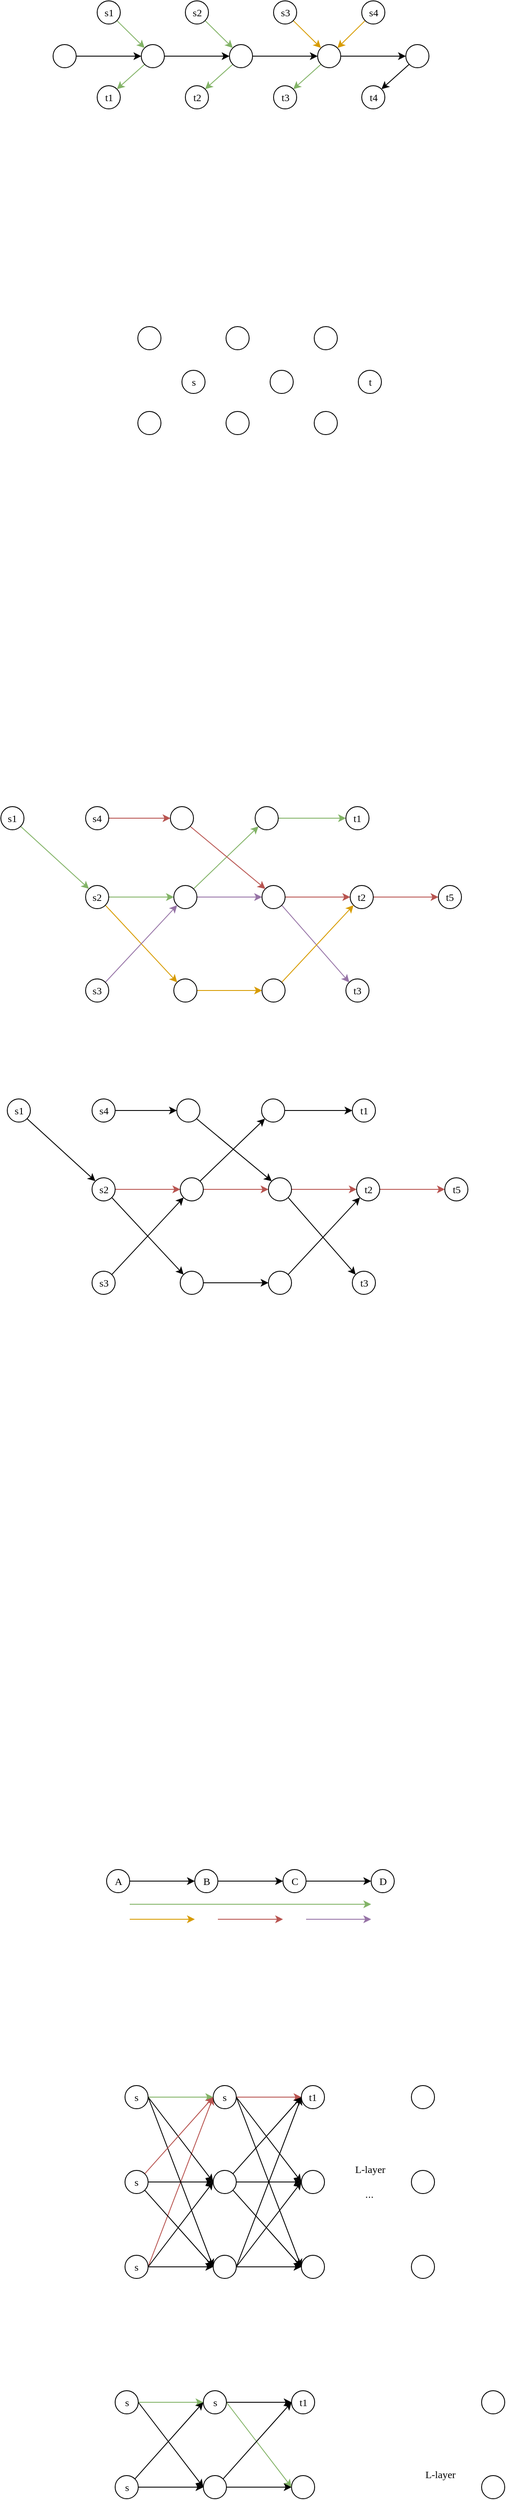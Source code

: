 <mxfile>
    <diagram id="Tm-mH-hOg-zbg21zWAmY" name="Page-1">
        <mxGraphModel dx="558" dy="571" grid="0" gridSize="10" guides="1" tooltips="1" connect="1" arrows="1" fold="1" page="1" pageScale="1" pageWidth="850" pageHeight="1100" math="0" shadow="0">
            <root>
                <mxCell id="0"/>
                <mxCell id="1" parent="0"/>
                <mxCell id="51" style="edgeStyle=none;html=1;exitX=1;exitY=0.5;exitDx=0;exitDy=0;entryX=0;entryY=0.5;entryDx=0;entryDy=0;fontFamily=Georgia;" parent="1" source="3" target="38" edge="1">
                    <mxGeometry relative="1" as="geometry"/>
                </mxCell>
                <mxCell id="3" value="" style="ellipse;whiteSpace=wrap;html=1;aspect=fixed;fontFamily=Georgia;" parent="1" vertex="1">
                    <mxGeometry x="78" y="267" width="27" height="27" as="geometry"/>
                </mxCell>
                <mxCell id="52" style="edgeStyle=none;html=1;exitX=1;exitY=0.5;exitDx=0;exitDy=0;entryX=0;entryY=0.5;entryDx=0;entryDy=0;fontFamily=Georgia;" parent="1" source="38" target="39" edge="1">
                    <mxGeometry relative="1" as="geometry"/>
                </mxCell>
                <mxCell id="59" style="edgeStyle=none;html=1;exitX=0;exitY=1;exitDx=0;exitDy=0;entryX=1;entryY=0;entryDx=0;entryDy=0;fontFamily=Georgia;fillColor=#d5e8d4;strokeColor=#82b366;" parent="1" source="38" target="43" edge="1">
                    <mxGeometry relative="1" as="geometry"/>
                </mxCell>
                <mxCell id="38" value="" style="ellipse;whiteSpace=wrap;html=1;aspect=fixed;fontFamily=Georgia;" parent="1" vertex="1">
                    <mxGeometry x="181" y="267" width="27" height="27" as="geometry"/>
                </mxCell>
                <mxCell id="53" style="edgeStyle=none;html=1;exitX=1;exitY=0.5;exitDx=0;exitDy=0;entryX=0;entryY=0.5;entryDx=0;entryDy=0;fontFamily=Georgia;" parent="1" source="39" target="40" edge="1">
                    <mxGeometry relative="1" as="geometry"/>
                </mxCell>
                <mxCell id="61" style="edgeStyle=none;html=1;exitX=0;exitY=1;exitDx=0;exitDy=0;entryX=1;entryY=0;entryDx=0;entryDy=0;fontFamily=Georgia;fillColor=#d5e8d4;strokeColor=#82b366;" parent="1" source="39" target="44" edge="1">
                    <mxGeometry relative="1" as="geometry"/>
                </mxCell>
                <mxCell id="39" value="" style="ellipse;whiteSpace=wrap;html=1;aspect=fixed;fontFamily=Georgia;" parent="1" vertex="1">
                    <mxGeometry x="284" y="267" width="27" height="27" as="geometry"/>
                </mxCell>
                <mxCell id="56" style="edgeStyle=none;html=1;exitX=1;exitY=0.5;exitDx=0;exitDy=0;entryX=0;entryY=0.5;entryDx=0;entryDy=0;fontFamily=Georgia;" parent="1" source="40" target="55" edge="1">
                    <mxGeometry relative="1" as="geometry"/>
                </mxCell>
                <mxCell id="69" style="edgeStyle=none;html=1;exitX=0;exitY=1;exitDx=0;exitDy=0;entryX=1;entryY=0;entryDx=0;entryDy=0;fontFamily=Georgia;fillColor=#d5e8d4;strokeColor=#82b366;" parent="1" source="40" target="45" edge="1">
                    <mxGeometry relative="1" as="geometry"/>
                </mxCell>
                <mxCell id="40" value="" style="ellipse;whiteSpace=wrap;html=1;aspect=fixed;fontFamily=Georgia;" parent="1" vertex="1">
                    <mxGeometry x="387" y="267" width="27" height="27" as="geometry"/>
                </mxCell>
                <mxCell id="43" value="t1" style="ellipse;whiteSpace=wrap;html=1;aspect=fixed;fontFamily=Georgia;" parent="1" vertex="1">
                    <mxGeometry x="129.5" y="315" width="27" height="27" as="geometry"/>
                </mxCell>
                <mxCell id="44" value="t2" style="ellipse;whiteSpace=wrap;html=1;aspect=fixed;fontFamily=Georgia;" parent="1" vertex="1">
                    <mxGeometry x="232.5" y="315" width="27" height="27" as="geometry"/>
                </mxCell>
                <mxCell id="45" value="t3" style="ellipse;whiteSpace=wrap;html=1;aspect=fixed;fontFamily=Georgia;" parent="1" vertex="1">
                    <mxGeometry x="335.5" y="315" width="27" height="27" as="geometry"/>
                </mxCell>
                <mxCell id="46" value="t4" style="ellipse;whiteSpace=wrap;html=1;aspect=fixed;fontFamily=Georgia;" parent="1" vertex="1">
                    <mxGeometry x="438.5" y="315" width="27" height="27" as="geometry"/>
                </mxCell>
                <mxCell id="58" style="edgeStyle=none;html=1;exitX=1;exitY=1;exitDx=0;exitDy=0;entryX=0;entryY=0;entryDx=0;entryDy=0;fontFamily=Georgia;fillColor=#d5e8d4;strokeColor=#82b366;" parent="1" source="47" target="38" edge="1">
                    <mxGeometry relative="1" as="geometry"/>
                </mxCell>
                <mxCell id="47" value="s1" style="ellipse;whiteSpace=wrap;html=1;aspect=fixed;fontFamily=Georgia;" parent="1" vertex="1">
                    <mxGeometry x="129.5" y="216" width="27" height="27" as="geometry"/>
                </mxCell>
                <mxCell id="60" style="edgeStyle=none;html=1;exitX=1;exitY=1;exitDx=0;exitDy=0;entryX=0;entryY=0;entryDx=0;entryDy=0;fontFamily=Georgia;fillColor=#d5e8d4;strokeColor=#82b366;" parent="1" source="48" target="39" edge="1">
                    <mxGeometry relative="1" as="geometry"/>
                </mxCell>
                <mxCell id="48" value="s2" style="ellipse;whiteSpace=wrap;html=1;aspect=fixed;fontFamily=Georgia;" parent="1" vertex="1">
                    <mxGeometry x="232.5" y="216" width="27" height="27" as="geometry"/>
                </mxCell>
                <mxCell id="62" style="edgeStyle=none;html=1;exitX=1;exitY=1;exitDx=0;exitDy=0;entryX=0;entryY=0;entryDx=0;entryDy=0;fontFamily=Georgia;fillColor=#ffe6cc;strokeColor=#d79b00;" parent="1" source="49" target="40" edge="1">
                    <mxGeometry relative="1" as="geometry"/>
                </mxCell>
                <mxCell id="49" value="s3" style="ellipse;whiteSpace=wrap;html=1;aspect=fixed;fontFamily=Georgia;" parent="1" vertex="1">
                    <mxGeometry x="335.5" y="216" width="27" height="27" as="geometry"/>
                </mxCell>
                <mxCell id="64" style="edgeStyle=none;html=1;exitX=0;exitY=1;exitDx=0;exitDy=0;entryX=1;entryY=0;entryDx=0;entryDy=0;fontFamily=Georgia;fillColor=#ffe6cc;strokeColor=#d79b00;" parent="1" source="50" target="40" edge="1">
                    <mxGeometry relative="1" as="geometry"/>
                </mxCell>
                <mxCell id="50" value="s4" style="ellipse;whiteSpace=wrap;html=1;aspect=fixed;fontFamily=Georgia;" parent="1" vertex="1">
                    <mxGeometry x="438.5" y="216" width="27" height="27" as="geometry"/>
                </mxCell>
                <mxCell id="63" style="edgeStyle=none;html=1;exitX=0;exitY=1;exitDx=0;exitDy=0;entryX=1;entryY=0;entryDx=0;entryDy=0;fontFamily=Georgia;" parent="1" source="55" target="46" edge="1">
                    <mxGeometry relative="1" as="geometry"/>
                </mxCell>
                <mxCell id="55" value="" style="ellipse;whiteSpace=wrap;html=1;aspect=fixed;fontFamily=Georgia;" parent="1" vertex="1">
                    <mxGeometry x="490" y="267" width="27" height="27" as="geometry"/>
                </mxCell>
                <mxCell id="267" style="edgeStyle=none;html=1;exitX=1;exitY=0.5;exitDx=0;exitDy=0;entryX=0;entryY=0.5;entryDx=0;entryDy=0;fillColor=#d5e8d4;strokeColor=#82b366;" parent="1" source="254" target="255" edge="1">
                    <mxGeometry relative="1" as="geometry"/>
                </mxCell>
                <mxCell id="274" style="edgeStyle=none;html=1;exitX=1;exitY=1;exitDx=0;exitDy=0;entryX=0;entryY=0;entryDx=0;entryDy=0;fillColor=#ffe6cc;strokeColor=#d79b00;" parent="1" source="254" target="258" edge="1">
                    <mxGeometry relative="1" as="geometry"/>
                </mxCell>
                <mxCell id="254" value="s2" style="ellipse;whiteSpace=wrap;html=1;aspect=fixed;fontFamily=Georgia;" parent="1" vertex="1">
                    <mxGeometry x="116" y="1248" width="27" height="27" as="geometry"/>
                </mxCell>
                <mxCell id="268" style="edgeStyle=none;html=1;exitX=1;exitY=0.5;exitDx=0;exitDy=0;fillColor=#e1d5e7;strokeColor=#9673a6;" parent="1" source="255" target="256" edge="1">
                    <mxGeometry relative="1" as="geometry"/>
                </mxCell>
                <mxCell id="270" style="edgeStyle=none;html=1;exitX=1;exitY=0;exitDx=0;exitDy=0;entryX=0;entryY=1;entryDx=0;entryDy=0;fillColor=#d5e8d4;strokeColor=#82b366;" parent="1" source="255" target="257" edge="1">
                    <mxGeometry relative="1" as="geometry"/>
                </mxCell>
                <mxCell id="255" value="" style="ellipse;whiteSpace=wrap;html=1;aspect=fixed;fontFamily=Georgia;" parent="1" vertex="1">
                    <mxGeometry x="219" y="1248" width="27" height="27" as="geometry"/>
                </mxCell>
                <mxCell id="269" style="edgeStyle=none;html=1;exitX=1;exitY=0.5;exitDx=0;exitDy=0;entryX=0;entryY=0.5;entryDx=0;entryDy=0;fillColor=#f8cecc;strokeColor=#b85450;" parent="1" source="256" target="265" edge="1">
                    <mxGeometry relative="1" as="geometry"/>
                </mxCell>
                <mxCell id="342" style="edgeStyle=none;html=1;exitX=1;exitY=1;exitDx=0;exitDy=0;entryX=0;entryY=0;entryDx=0;entryDy=0;fillColor=#e1d5e7;strokeColor=#9673a6;" edge="1" parent="1" source="256" target="341">
                    <mxGeometry relative="1" as="geometry"/>
                </mxCell>
                <mxCell id="256" value="" style="ellipse;whiteSpace=wrap;html=1;aspect=fixed;fontFamily=Georgia;" parent="1" vertex="1">
                    <mxGeometry x="322" y="1248" width="27" height="27" as="geometry"/>
                </mxCell>
                <mxCell id="271" style="edgeStyle=none;html=1;exitX=1;exitY=0.5;exitDx=0;exitDy=0;entryX=0;entryY=0.5;entryDx=0;entryDy=0;fillColor=#d5e8d4;strokeColor=#82b366;" parent="1" source="257" target="261" edge="1">
                    <mxGeometry relative="1" as="geometry"/>
                </mxCell>
                <mxCell id="257" value="&lt;span style=&quot;color: rgba(0, 0, 0, 0); font-family: monospace; font-size: 0px; text-align: start;&quot;&gt;%3CmxGraphModel%3E%3Croot%3E%3CmxCell%20id%3D%220%22%2F%3E%3CmxCell%20id%3D%221%22%20parent%3D%220%22%2F%3E%3CmxCell%20id%3D%222%22%20value%3D%22%22%20style%3D%22ellipse%3BwhiteSpace%3Dwrap%3Bhtml%3D1%3Baspect%3Dfixed%3BfontFamily%3DGeorgia%3B%22%20vertex%3D%221%22%20parent%3D%221%22%3E%3CmxGeometry%20x%3D%22271.5%22%20y%3D%22622%22%20width%3D%2227%22%20height%3D%2227%22%20as%3D%22geometry%22%2F%3E%3C%2FmxCell%3E%3CmxCell%20id%3D%223%22%20value%3D%22t2%22%20style%3D%22ellipse%3BwhiteSpace%3Dwrap%3Bhtml%3D1%3Baspect%3Dfixed%3BfontFamily%3DGeorgia%3B%22%20vertex%3D%221%22%20parent%3D%221%22%3E%3CmxGeometry%20x%3D%22374.5%22%20y%3D%22622%22%20width%3D%2227%22%20height%3D%2227%22%20as%3D%22geometry%22%2F%3E%3C%2FmxCell%3E%3C%2Froot%3E%3C%2FmxGraphModel%3E&lt;/span&gt;" style="ellipse;whiteSpace=wrap;html=1;aspect=fixed;fontFamily=Georgia;" parent="1" vertex="1">
                    <mxGeometry x="314" y="1156" width="27" height="27" as="geometry"/>
                </mxCell>
                <mxCell id="275" style="edgeStyle=none;html=1;exitX=1;exitY=0.5;exitDx=0;exitDy=0;entryX=0;entryY=0.5;entryDx=0;entryDy=0;fillColor=#ffe6cc;strokeColor=#d79b00;" parent="1" source="258" target="266" edge="1">
                    <mxGeometry relative="1" as="geometry"/>
                </mxCell>
                <mxCell id="258" value="" style="ellipse;whiteSpace=wrap;html=1;aspect=fixed;fontFamily=Georgia;" parent="1" vertex="1">
                    <mxGeometry x="219" y="1357" width="27" height="27" as="geometry"/>
                </mxCell>
                <mxCell id="261" value="t1" style="ellipse;whiteSpace=wrap;html=1;aspect=fixed;fontFamily=Georgia;" parent="1" vertex="1">
                    <mxGeometry x="420" y="1156" width="27" height="27" as="geometry"/>
                </mxCell>
                <mxCell id="350" style="edgeStyle=none;html=1;exitX=1;exitY=0.5;exitDx=0;exitDy=0;entryX=0;entryY=0.5;entryDx=0;entryDy=0;fillColor=#f8cecc;strokeColor=#b85450;" edge="1" parent="1" source="265" target="349">
                    <mxGeometry relative="1" as="geometry"/>
                </mxCell>
                <mxCell id="265" value="t2" style="ellipse;whiteSpace=wrap;html=1;aspect=fixed;fontFamily=Georgia;" parent="1" vertex="1">
                    <mxGeometry x="425" y="1248" width="27" height="27" as="geometry"/>
                </mxCell>
                <mxCell id="276" style="edgeStyle=none;html=1;exitX=1;exitY=0;exitDx=0;exitDy=0;entryX=0;entryY=1;entryDx=0;entryDy=0;fillColor=#ffe6cc;strokeColor=#d79b00;" parent="1" source="266" target="265" edge="1">
                    <mxGeometry relative="1" as="geometry"/>
                </mxCell>
                <mxCell id="266" value="" style="ellipse;whiteSpace=wrap;html=1;aspect=fixed;fontFamily=Georgia;" parent="1" vertex="1">
                    <mxGeometry x="322" y="1357" width="27" height="27" as="geometry"/>
                </mxCell>
                <mxCell id="278" style="edgeStyle=none;html=1;exitX=1;exitY=1;exitDx=0;exitDy=0;entryX=0;entryY=0;entryDx=0;entryDy=0;fillColor=#d5e8d4;strokeColor=#82b366;" parent="1" source="277" target="254" edge="1">
                    <mxGeometry relative="1" as="geometry"/>
                </mxCell>
                <mxCell id="277" value="s1" style="ellipse;whiteSpace=wrap;html=1;aspect=fixed;fontFamily=Georgia;" parent="1" vertex="1">
                    <mxGeometry x="17" y="1156" width="27" height="27" as="geometry"/>
                </mxCell>
                <mxCell id="340" style="edgeStyle=none;html=1;exitX=1;exitY=0;exitDx=0;exitDy=0;entryX=0;entryY=1;entryDx=0;entryDy=0;fillColor=#e1d5e7;strokeColor=#9673a6;" edge="1" parent="1" source="279" target="255">
                    <mxGeometry relative="1" as="geometry"/>
                </mxCell>
                <mxCell id="279" value="s3" style="ellipse;whiteSpace=wrap;html=1;aspect=fixed;fontFamily=Georgia;" parent="1" vertex="1">
                    <mxGeometry x="116" y="1357" width="27" height="27" as="geometry"/>
                </mxCell>
                <mxCell id="321" value="s" style="ellipse;whiteSpace=wrap;html=1;aspect=fixed;fontFamily=Georgia;" parent="1" vertex="1">
                    <mxGeometry x="228.5" y="647" width="27" height="27" as="geometry"/>
                </mxCell>
                <mxCell id="322" value="" style="ellipse;whiteSpace=wrap;html=1;aspect=fixed;fontFamily=Georgia;" parent="1" vertex="1">
                    <mxGeometry x="331.5" y="647" width="27" height="27" as="geometry"/>
                </mxCell>
                <mxCell id="323" value="t" style="ellipse;whiteSpace=wrap;html=1;aspect=fixed;fontFamily=Georgia;" parent="1" vertex="1">
                    <mxGeometry x="434.5" y="647" width="27" height="27" as="geometry"/>
                </mxCell>
                <mxCell id="325" value="&lt;span style=&quot;color: rgba(0, 0, 0, 0); font-family: monospace; font-size: 0px; text-align: start;&quot;&gt;%3CmxGraphModel%3E%3Croot%3E%3CmxCell%20id%3D%220%22%2F%3E%3CmxCell%20id%3D%221%22%20parent%3D%220%22%2F%3E%3CmxCell%20id%3D%222%22%20value%3D%22%22%20style%3D%22ellipse%3BwhiteSpace%3Dwrap%3Bhtml%3D1%3Baspect%3Dfixed%3BfontFamily%3DGeorgia%3B%22%20vertex%3D%221%22%20parent%3D%221%22%3E%3CmxGeometry%20x%3D%22271.5%22%20y%3D%22622%22%20width%3D%2227%22%20height%3D%2227%22%20as%3D%22geometry%22%2F%3E%3C%2FmxCell%3E%3CmxCell%20id%3D%223%22%20value%3D%22t2%22%20style%3D%22ellipse%3BwhiteSpace%3Dwrap%3Bhtml%3D1%3Baspect%3Dfixed%3BfontFamily%3DGeorgia%3B%22%20vertex%3D%221%22%20parent%3D%221%22%3E%3CmxGeometry%20x%3D%22374.5%22%20y%3D%22622%22%20width%3D%2227%22%20height%3D%2227%22%20as%3D%22geometry%22%2F%3E%3C%2FmxCell%3E%3C%2Froot%3E%3C%2FmxGraphModel%3E&lt;/span&gt;" style="ellipse;whiteSpace=wrap;html=1;aspect=fixed;fontFamily=Georgia;" parent="1" vertex="1">
                    <mxGeometry x="383" y="695" width="27" height="27" as="geometry"/>
                </mxCell>
                <mxCell id="327" value="" style="ellipse;whiteSpace=wrap;html=1;aspect=fixed;fontFamily=Georgia;" parent="1" vertex="1">
                    <mxGeometry x="280" y="596" width="27" height="27" as="geometry"/>
                </mxCell>
                <mxCell id="328" value="" style="ellipse;whiteSpace=wrap;html=1;aspect=fixed;fontFamily=Georgia;" parent="1" vertex="1">
                    <mxGeometry x="383" y="596" width="27" height="27" as="geometry"/>
                </mxCell>
                <mxCell id="330" value="" style="ellipse;whiteSpace=wrap;html=1;aspect=fixed;fontFamily=Georgia;" parent="1" vertex="1">
                    <mxGeometry x="177" y="596" width="27" height="27" as="geometry"/>
                </mxCell>
                <mxCell id="331" value="" style="ellipse;whiteSpace=wrap;html=1;aspect=fixed;fontFamily=Georgia;" parent="1" vertex="1">
                    <mxGeometry x="280" y="695" width="27" height="27" as="geometry"/>
                </mxCell>
                <mxCell id="332" value="" style="ellipse;whiteSpace=wrap;html=1;aspect=fixed;fontFamily=Georgia;" parent="1" vertex="1">
                    <mxGeometry x="177" y="695" width="27" height="27" as="geometry"/>
                </mxCell>
                <mxCell id="341" value="t3" style="ellipse;whiteSpace=wrap;html=1;aspect=fixed;fontFamily=Georgia;" vertex="1" parent="1">
                    <mxGeometry x="420" y="1357" width="27" height="27" as="geometry"/>
                </mxCell>
                <mxCell id="347" style="edgeStyle=none;html=1;exitX=1;exitY=0.5;exitDx=0;exitDy=0;entryX=0;entryY=0.5;entryDx=0;entryDy=0;fillColor=#f8cecc;strokeColor=#b85450;" edge="1" parent="1" source="343" target="346">
                    <mxGeometry relative="1" as="geometry"/>
                </mxCell>
                <mxCell id="343" value="s4" style="ellipse;whiteSpace=wrap;html=1;aspect=fixed;fontFamily=Georgia;" vertex="1" parent="1">
                    <mxGeometry x="116" y="1156" width="27" height="27" as="geometry"/>
                </mxCell>
                <mxCell id="348" style="edgeStyle=none;html=1;exitX=1;exitY=1;exitDx=0;exitDy=0;entryX=0;entryY=0;entryDx=0;entryDy=0;fillColor=#f8cecc;strokeColor=#b85450;" edge="1" parent="1" source="346" target="256">
                    <mxGeometry relative="1" as="geometry"/>
                </mxCell>
                <mxCell id="346" value="" style="ellipse;whiteSpace=wrap;html=1;aspect=fixed;fontFamily=Georgia;" vertex="1" parent="1">
                    <mxGeometry x="215" y="1156" width="27" height="27" as="geometry"/>
                </mxCell>
                <mxCell id="349" value="t5" style="ellipse;whiteSpace=wrap;html=1;aspect=fixed;fontFamily=Georgia;" vertex="1" parent="1">
                    <mxGeometry x="528" y="1248" width="27" height="27" as="geometry"/>
                </mxCell>
                <mxCell id="352" style="edgeStyle=none;html=1;exitX=1;exitY=0.5;exitDx=0;exitDy=0;entryX=0;entryY=0.5;entryDx=0;entryDy=0;fillColor=#f8cecc;strokeColor=#b85450;" edge="1" parent="1" source="354" target="357">
                    <mxGeometry relative="1" as="geometry"/>
                </mxCell>
                <mxCell id="353" style="edgeStyle=none;html=1;exitX=1;exitY=1;exitDx=0;exitDy=0;entryX=0;entryY=0;entryDx=0;entryDy=0;" edge="1" parent="1" source="354" target="364">
                    <mxGeometry relative="1" as="geometry"/>
                </mxCell>
                <mxCell id="354" value="s2" style="ellipse;whiteSpace=wrap;html=1;aspect=fixed;fontFamily=Georgia;" vertex="1" parent="1">
                    <mxGeometry x="123.5" y="1589" width="27" height="27" as="geometry"/>
                </mxCell>
                <mxCell id="355" style="edgeStyle=none;html=1;exitX=1;exitY=0.5;exitDx=0;exitDy=0;fillColor=#f8cecc;strokeColor=#b85450;" edge="1" parent="1" source="357" target="360">
                    <mxGeometry relative="1" as="geometry"/>
                </mxCell>
                <mxCell id="356" style="edgeStyle=none;html=1;exitX=1;exitY=0;exitDx=0;exitDy=0;entryX=0;entryY=1;entryDx=0;entryDy=0;" edge="1" parent="1" source="357" target="362">
                    <mxGeometry relative="1" as="geometry"/>
                </mxCell>
                <mxCell id="357" value="" style="ellipse;whiteSpace=wrap;html=1;aspect=fixed;fontFamily=Georgia;" vertex="1" parent="1">
                    <mxGeometry x="226.5" y="1589" width="27" height="27" as="geometry"/>
                </mxCell>
                <mxCell id="358" style="edgeStyle=none;html=1;exitX=1;exitY=0.5;exitDx=0;exitDy=0;entryX=0;entryY=0.5;entryDx=0;entryDy=0;fillColor=#f8cecc;strokeColor=#b85450;" edge="1" parent="1" source="360" target="367">
                    <mxGeometry relative="1" as="geometry"/>
                </mxCell>
                <mxCell id="359" style="edgeStyle=none;html=1;exitX=1;exitY=1;exitDx=0;exitDy=0;entryX=0;entryY=0;entryDx=0;entryDy=0;" edge="1" parent="1" source="360" target="374">
                    <mxGeometry relative="1" as="geometry"/>
                </mxCell>
                <mxCell id="360" value="" style="ellipse;whiteSpace=wrap;html=1;aspect=fixed;fontFamily=Georgia;" vertex="1" parent="1">
                    <mxGeometry x="329.5" y="1589" width="27" height="27" as="geometry"/>
                </mxCell>
                <mxCell id="361" style="edgeStyle=none;html=1;exitX=1;exitY=0.5;exitDx=0;exitDy=0;entryX=0;entryY=0.5;entryDx=0;entryDy=0;" edge="1" parent="1" source="362" target="365">
                    <mxGeometry relative="1" as="geometry"/>
                </mxCell>
                <mxCell id="362" value="&lt;span style=&quot;color: rgba(0, 0, 0, 0); font-family: monospace; font-size: 0px; text-align: start;&quot;&gt;%3CmxGraphModel%3E%3Croot%3E%3CmxCell%20id%3D%220%22%2F%3E%3CmxCell%20id%3D%221%22%20parent%3D%220%22%2F%3E%3CmxCell%20id%3D%222%22%20value%3D%22%22%20style%3D%22ellipse%3BwhiteSpace%3Dwrap%3Bhtml%3D1%3Baspect%3Dfixed%3BfontFamily%3DGeorgia%3B%22%20vertex%3D%221%22%20parent%3D%221%22%3E%3CmxGeometry%20x%3D%22271.5%22%20y%3D%22622%22%20width%3D%2227%22%20height%3D%2227%22%20as%3D%22geometry%22%2F%3E%3C%2FmxCell%3E%3CmxCell%20id%3D%223%22%20value%3D%22t2%22%20style%3D%22ellipse%3BwhiteSpace%3Dwrap%3Bhtml%3D1%3Baspect%3Dfixed%3BfontFamily%3DGeorgia%3B%22%20vertex%3D%221%22%20parent%3D%221%22%3E%3CmxGeometry%20x%3D%22374.5%22%20y%3D%22622%22%20width%3D%2227%22%20height%3D%2227%22%20as%3D%22geometry%22%2F%3E%3C%2FmxCell%3E%3C%2Froot%3E%3C%2FmxGraphModel%3E&lt;/span&gt;" style="ellipse;whiteSpace=wrap;html=1;aspect=fixed;fontFamily=Georgia;" vertex="1" parent="1">
                    <mxGeometry x="321.5" y="1497" width="27" height="27" as="geometry"/>
                </mxCell>
                <mxCell id="363" style="edgeStyle=none;html=1;exitX=1;exitY=0.5;exitDx=0;exitDy=0;entryX=0;entryY=0.5;entryDx=0;entryDy=0;" edge="1" parent="1" source="364" target="369">
                    <mxGeometry relative="1" as="geometry"/>
                </mxCell>
                <mxCell id="364" value="" style="ellipse;whiteSpace=wrap;html=1;aspect=fixed;fontFamily=Georgia;" vertex="1" parent="1">
                    <mxGeometry x="226.5" y="1698" width="27" height="27" as="geometry"/>
                </mxCell>
                <mxCell id="365" value="t1" style="ellipse;whiteSpace=wrap;html=1;aspect=fixed;fontFamily=Georgia;" vertex="1" parent="1">
                    <mxGeometry x="427.5" y="1497" width="27" height="27" as="geometry"/>
                </mxCell>
                <mxCell id="366" style="edgeStyle=none;html=1;exitX=1;exitY=0.5;exitDx=0;exitDy=0;entryX=0;entryY=0.5;entryDx=0;entryDy=0;fillColor=#f8cecc;strokeColor=#b85450;" edge="1" parent="1" source="367" target="379">
                    <mxGeometry relative="1" as="geometry"/>
                </mxCell>
                <mxCell id="367" value="t2" style="ellipse;whiteSpace=wrap;html=1;aspect=fixed;fontFamily=Georgia;" vertex="1" parent="1">
                    <mxGeometry x="432.5" y="1589" width="27" height="27" as="geometry"/>
                </mxCell>
                <mxCell id="368" style="edgeStyle=none;html=1;exitX=1;exitY=0;exitDx=0;exitDy=0;entryX=0;entryY=1;entryDx=0;entryDy=0;" edge="1" parent="1" source="369" target="367">
                    <mxGeometry relative="1" as="geometry"/>
                </mxCell>
                <mxCell id="369" value="" style="ellipse;whiteSpace=wrap;html=1;aspect=fixed;fontFamily=Georgia;" vertex="1" parent="1">
                    <mxGeometry x="329.5" y="1698" width="27" height="27" as="geometry"/>
                </mxCell>
                <mxCell id="370" style="edgeStyle=none;html=1;exitX=1;exitY=1;exitDx=0;exitDy=0;entryX=0;entryY=0;entryDx=0;entryDy=0;" edge="1" parent="1" source="371" target="354">
                    <mxGeometry relative="1" as="geometry"/>
                </mxCell>
                <mxCell id="371" value="s1" style="ellipse;whiteSpace=wrap;html=1;aspect=fixed;fontFamily=Georgia;" vertex="1" parent="1">
                    <mxGeometry x="24.5" y="1497" width="27" height="27" as="geometry"/>
                </mxCell>
                <mxCell id="372" style="edgeStyle=none;html=1;exitX=1;exitY=0;exitDx=0;exitDy=0;entryX=0;entryY=1;entryDx=0;entryDy=0;" edge="1" parent="1" source="373" target="357">
                    <mxGeometry relative="1" as="geometry"/>
                </mxCell>
                <mxCell id="373" value="s3" style="ellipse;whiteSpace=wrap;html=1;aspect=fixed;fontFamily=Georgia;" vertex="1" parent="1">
                    <mxGeometry x="123.5" y="1698" width="27" height="27" as="geometry"/>
                </mxCell>
                <mxCell id="374" value="t3" style="ellipse;whiteSpace=wrap;html=1;aspect=fixed;fontFamily=Georgia;" vertex="1" parent="1">
                    <mxGeometry x="427.5" y="1698" width="27" height="27" as="geometry"/>
                </mxCell>
                <mxCell id="375" style="edgeStyle=none;html=1;exitX=1;exitY=0.5;exitDx=0;exitDy=0;entryX=0;entryY=0.5;entryDx=0;entryDy=0;" edge="1" parent="1" source="376" target="378">
                    <mxGeometry relative="1" as="geometry"/>
                </mxCell>
                <mxCell id="376" value="s4" style="ellipse;whiteSpace=wrap;html=1;aspect=fixed;fontFamily=Georgia;" vertex="1" parent="1">
                    <mxGeometry x="123.5" y="1497" width="27" height="27" as="geometry"/>
                </mxCell>
                <mxCell id="377" style="edgeStyle=none;html=1;exitX=1;exitY=1;exitDx=0;exitDy=0;entryX=0;entryY=0;entryDx=0;entryDy=0;" edge="1" parent="1" source="378" target="360">
                    <mxGeometry relative="1" as="geometry"/>
                </mxCell>
                <mxCell id="378" value="" style="ellipse;whiteSpace=wrap;html=1;aspect=fixed;fontFamily=Georgia;" vertex="1" parent="1">
                    <mxGeometry x="222.5" y="1497" width="27" height="27" as="geometry"/>
                </mxCell>
                <mxCell id="379" value="t5" style="ellipse;whiteSpace=wrap;html=1;aspect=fixed;fontFamily=Georgia;" vertex="1" parent="1">
                    <mxGeometry x="535.5" y="1589" width="27" height="27" as="geometry"/>
                </mxCell>
                <mxCell id="394" style="edgeStyle=none;html=1;exitX=1;exitY=0.5;exitDx=0;exitDy=0;entryX=0;entryY=0.5;entryDx=0;entryDy=0;" edge="1" parent="1" source="380" target="381">
                    <mxGeometry relative="1" as="geometry"/>
                </mxCell>
                <mxCell id="380" value="A" style="ellipse;whiteSpace=wrap;html=1;aspect=fixed;fontFamily=Georgia;" vertex="1" parent="1">
                    <mxGeometry x="140.5" y="2396" width="27" height="27" as="geometry"/>
                </mxCell>
                <mxCell id="395" style="edgeStyle=none;html=1;exitX=1;exitY=0.5;exitDx=0;exitDy=0;" edge="1" parent="1" source="381" target="382">
                    <mxGeometry relative="1" as="geometry"/>
                </mxCell>
                <mxCell id="381" value="B" style="ellipse;whiteSpace=wrap;html=1;aspect=fixed;fontFamily=Georgia;" vertex="1" parent="1">
                    <mxGeometry x="243.5" y="2396" width="27" height="27" as="geometry"/>
                </mxCell>
                <mxCell id="396" style="edgeStyle=none;html=1;exitX=1;exitY=0.5;exitDx=0;exitDy=0;entryX=0;entryY=0.5;entryDx=0;entryDy=0;" edge="1" parent="1" source="382" target="383">
                    <mxGeometry relative="1" as="geometry"/>
                </mxCell>
                <mxCell id="382" value="C" style="ellipse;whiteSpace=wrap;html=1;aspect=fixed;fontFamily=Georgia;" vertex="1" parent="1">
                    <mxGeometry x="346.5" y="2396" width="27" height="27" as="geometry"/>
                </mxCell>
                <mxCell id="383" value="D" style="ellipse;whiteSpace=wrap;html=1;aspect=fixed;fontFamily=Georgia;" vertex="1" parent="1">
                    <mxGeometry x="449.5" y="2396" width="27" height="27" as="geometry"/>
                </mxCell>
                <mxCell id="432" style="edgeStyle=none;html=1;exitX=1;exitY=0.5;exitDx=0;exitDy=0;entryX=0;entryY=0.5;entryDx=0;entryDy=0;fillColor=#d5e8d4;strokeColor=#82b366;" edge="1" parent="1">
                    <mxGeometry relative="1" as="geometry">
                        <mxPoint x="167.5" y="2436.5" as="sourcePoint"/>
                        <mxPoint x="449.5" y="2436.5" as="targetPoint"/>
                    </mxGeometry>
                </mxCell>
                <mxCell id="439" style="edgeStyle=none;html=1;exitX=1;exitY=0.5;exitDx=0;exitDy=0;entryX=0;entryY=0.5;entryDx=0;entryDy=0;" edge="1" parent="1" source="440">
                    <mxGeometry relative="1" as="geometry">
                        <mxPoint x="243.5" y="2462.5" as="targetPoint"/>
                    </mxGeometry>
                </mxCell>
                <mxCell id="441" style="edgeStyle=none;html=1;exitX=1;exitY=0.5;exitDx=0;exitDy=0;fillColor=#ffe6cc;strokeColor=#d79b00;" edge="1" parent="1">
                    <mxGeometry relative="1" as="geometry">
                        <mxPoint x="167.5" y="2454" as="sourcePoint"/>
                        <mxPoint x="243.5" y="2454" as="targetPoint"/>
                    </mxGeometry>
                </mxCell>
                <mxCell id="448" style="edgeStyle=none;html=1;exitX=1;exitY=0.5;exitDx=0;exitDy=0;fillColor=#f8cecc;strokeColor=#b85450;" edge="1" parent="1">
                    <mxGeometry relative="1" as="geometry">
                        <mxPoint x="270.5" y="2454" as="sourcePoint"/>
                        <mxPoint x="346.5" y="2454" as="targetPoint"/>
                    </mxGeometry>
                </mxCell>
                <mxCell id="449" style="edgeStyle=none;html=1;exitX=1;exitY=0.5;exitDx=0;exitDy=0;fillColor=#e1d5e7;strokeColor=#9673a6;" edge="1" parent="1">
                    <mxGeometry relative="1" as="geometry">
                        <mxPoint x="373.5" y="2454" as="sourcePoint"/>
                        <mxPoint x="449.5" y="2454" as="targetPoint"/>
                    </mxGeometry>
                </mxCell>
                <mxCell id="472" style="edgeStyle=none;html=1;exitX=1;exitY=0.5;exitDx=0;exitDy=0;entryX=0;entryY=0.5;entryDx=0;entryDy=0;fillColor=#f8cecc;strokeColor=#b85450;" edge="1" parent="1" source="451" target="457">
                    <mxGeometry relative="1" as="geometry"/>
                </mxCell>
                <mxCell id="473" style="edgeStyle=none;html=1;exitX=1;exitY=0.5;exitDx=0;exitDy=0;entryX=0;entryY=0.5;entryDx=0;entryDy=0;" edge="1" parent="1" source="451" target="461">
                    <mxGeometry relative="1" as="geometry">
                        <mxPoint x="269" y="2770" as="targetPoint"/>
                    </mxGeometry>
                </mxCell>
                <mxCell id="474" style="edgeStyle=none;html=1;exitX=1;exitY=0.5;exitDx=0;exitDy=0;entryX=0;entryY=0.5;entryDx=0;entryDy=0;" edge="1" parent="1" source="451" target="452">
                    <mxGeometry relative="1" as="geometry"/>
                </mxCell>
                <mxCell id="451" value="s" style="ellipse;whiteSpace=wrap;html=1;aspect=fixed;fontFamily=Georgia;" vertex="1" parent="1">
                    <mxGeometry x="162" y="2846" width="27" height="27" as="geometry"/>
                </mxCell>
                <mxCell id="481" style="edgeStyle=none;html=1;exitX=1;exitY=0.5;exitDx=0;exitDy=0;entryX=0;entryY=0.5;entryDx=0;entryDy=0;" edge="1" parent="1" source="452" target="458">
                    <mxGeometry relative="1" as="geometry"/>
                </mxCell>
                <mxCell id="482" style="edgeStyle=none;html=1;exitX=1;exitY=0.5;exitDx=0;exitDy=0;entryX=0;entryY=0.5;entryDx=0;entryDy=0;" edge="1" parent="1" source="452" target="455">
                    <mxGeometry relative="1" as="geometry"/>
                </mxCell>
                <mxCell id="483" style="edgeStyle=none;html=1;exitX=1;exitY=0.5;exitDx=0;exitDy=0;entryX=0;entryY=0.5;entryDx=0;entryDy=0;" edge="1" parent="1" source="452" target="453">
                    <mxGeometry relative="1" as="geometry"/>
                </mxCell>
                <mxCell id="452" value="&amp;nbsp;" style="ellipse;whiteSpace=wrap;html=1;aspect=fixed;fontFamily=Georgia;" vertex="1" parent="1">
                    <mxGeometry x="265" y="2846" width="27" height="27" as="geometry"/>
                </mxCell>
                <mxCell id="453" value="" style="ellipse;whiteSpace=wrap;html=1;aspect=fixed;fontFamily=Georgia;" vertex="1" parent="1">
                    <mxGeometry x="368" y="2846" width="27" height="27" as="geometry"/>
                </mxCell>
                <mxCell id="455" value="&lt;span style=&quot;color: rgba(0, 0, 0, 0); font-family: monospace; font-size: 0px; text-align: start;&quot;&gt;%3CmxGraphModel%3E%3Croot%3E%3CmxCell%20id%3D%220%22%2F%3E%3CmxCell%20id%3D%221%22%20parent%3D%220%22%2F%3E%3CmxCell%20id%3D%222%22%20value%3D%22%22%20style%3D%22ellipse%3BwhiteSpace%3Dwrap%3Bhtml%3D1%3Baspect%3Dfixed%3BfontFamily%3DGeorgia%3B%22%20vertex%3D%221%22%20parent%3D%221%22%3E%3CmxGeometry%20x%3D%22271.5%22%20y%3D%22622%22%20width%3D%2227%22%20height%3D%2227%22%20as%3D%22geometry%22%2F%3E%3C%2FmxCell%3E%3CmxCell%20id%3D%223%22%20value%3D%22t2%22%20style%3D%22ellipse%3BwhiteSpace%3Dwrap%3Bhtml%3D1%3Baspect%3Dfixed%3BfontFamily%3DGeorgia%3B%22%20vertex%3D%221%22%20parent%3D%221%22%3E%3CmxGeometry%20x%3D%22374.5%22%20y%3D%22622%22%20width%3D%2227%22%20height%3D%2227%22%20as%3D%22geometry%22%2F%3E%3C%2FmxCell%3E%3C%2Froot%3E%3C%2FmxGraphModel%3E&lt;/span&gt;" style="ellipse;whiteSpace=wrap;html=1;aspect=fixed;fontFamily=Georgia;" vertex="1" parent="1">
                    <mxGeometry x="368" y="2747" width="27" height="27" as="geometry"/>
                </mxCell>
                <mxCell id="475" style="edgeStyle=none;html=1;exitX=1;exitY=0.5;exitDx=0;exitDy=0;entryX=0;entryY=0.5;entryDx=0;entryDy=0;fillColor=#f8cecc;strokeColor=#b85450;" edge="1" parent="1" source="457" target="458">
                    <mxGeometry relative="1" as="geometry"/>
                </mxCell>
                <mxCell id="476" style="edgeStyle=none;html=1;exitX=1;exitY=0.5;exitDx=0;exitDy=0;entryX=0;entryY=0.5;entryDx=0;entryDy=0;" edge="1" parent="1" source="457" target="455">
                    <mxGeometry relative="1" as="geometry"/>
                </mxCell>
                <mxCell id="477" style="edgeStyle=none;html=1;exitX=1;exitY=0.5;exitDx=0;exitDy=0;entryX=0;entryY=0.5;entryDx=0;entryDy=0;" edge="1" parent="1" source="457" target="453">
                    <mxGeometry relative="1" as="geometry"/>
                </mxCell>
                <mxCell id="457" value="s" style="ellipse;whiteSpace=wrap;html=1;aspect=fixed;fontFamily=Georgia;" vertex="1" parent="1">
                    <mxGeometry x="265" y="2648" width="27" height="27" as="geometry"/>
                </mxCell>
                <mxCell id="458" value="t1" style="ellipse;whiteSpace=wrap;html=1;aspect=fixed;fontFamily=Georgia;" vertex="1" parent="1">
                    <mxGeometry x="368" y="2648" width="27" height="27" as="geometry"/>
                </mxCell>
                <mxCell id="466" style="edgeStyle=none;html=1;exitX=1;exitY=0.5;exitDx=0;exitDy=0;entryX=0;entryY=0.5;entryDx=0;entryDy=0;fillColor=#d5e8d4;strokeColor=#82b366;" edge="1" parent="1" source="460" target="457">
                    <mxGeometry relative="1" as="geometry"/>
                </mxCell>
                <mxCell id="467" style="edgeStyle=none;html=1;exitX=1;exitY=0.5;exitDx=0;exitDy=0;entryX=0;entryY=0.5;entryDx=0;entryDy=0;" edge="1" parent="1" source="460" target="461">
                    <mxGeometry relative="1" as="geometry"/>
                </mxCell>
                <mxCell id="468" style="edgeStyle=none;html=1;exitX=1;exitY=0.5;exitDx=0;exitDy=0;entryX=0;entryY=0.5;entryDx=0;entryDy=0;" edge="1" parent="1" source="460" target="452">
                    <mxGeometry relative="1" as="geometry"/>
                </mxCell>
                <mxCell id="460" value="s" style="ellipse;whiteSpace=wrap;html=1;aspect=fixed;fontFamily=Georgia;" vertex="1" parent="1">
                    <mxGeometry x="162" y="2648" width="27" height="27" as="geometry"/>
                </mxCell>
                <mxCell id="478" style="edgeStyle=none;html=1;exitX=1;exitY=0;exitDx=0;exitDy=0;entryX=0;entryY=0.5;entryDx=0;entryDy=0;" edge="1" parent="1" source="461" target="458">
                    <mxGeometry relative="1" as="geometry"/>
                </mxCell>
                <mxCell id="479" style="edgeStyle=none;html=1;exitX=1;exitY=0.5;exitDx=0;exitDy=0;entryX=0;entryY=0.5;entryDx=0;entryDy=0;" edge="1" parent="1" source="461" target="455">
                    <mxGeometry relative="1" as="geometry"/>
                </mxCell>
                <mxCell id="480" style="edgeStyle=none;html=1;exitX=1;exitY=1;exitDx=0;exitDy=0;entryX=0;entryY=0.5;entryDx=0;entryDy=0;" edge="1" parent="1" source="461" target="453">
                    <mxGeometry relative="1" as="geometry"/>
                </mxCell>
                <mxCell id="461" value="&amp;nbsp;" style="ellipse;whiteSpace=wrap;html=1;aspect=fixed;fontFamily=Georgia;" vertex="1" parent="1">
                    <mxGeometry x="265" y="2747" width="27" height="27" as="geometry"/>
                </mxCell>
                <mxCell id="469" style="edgeStyle=none;html=1;exitX=1;exitY=0;exitDx=0;exitDy=0;entryX=0;entryY=0.5;entryDx=0;entryDy=0;fillColor=#f8cecc;strokeColor=#b85450;" edge="1" parent="1" source="462" target="457">
                    <mxGeometry relative="1" as="geometry">
                        <mxPoint x="269" y="2671" as="targetPoint"/>
                    </mxGeometry>
                </mxCell>
                <mxCell id="470" style="edgeStyle=none;html=1;exitX=1;exitY=0.5;exitDx=0;exitDy=0;entryX=0;entryY=0.5;entryDx=0;entryDy=0;" edge="1" parent="1" source="462" target="461">
                    <mxGeometry relative="1" as="geometry"/>
                </mxCell>
                <mxCell id="471" style="edgeStyle=none;html=1;exitX=1;exitY=1;exitDx=0;exitDy=0;entryX=0;entryY=0.5;entryDx=0;entryDy=0;" edge="1" parent="1" source="462" target="452">
                    <mxGeometry relative="1" as="geometry"/>
                </mxCell>
                <mxCell id="462" value="s" style="ellipse;whiteSpace=wrap;html=1;aspect=fixed;fontFamily=Georgia;" vertex="1" parent="1">
                    <mxGeometry x="162" y="2747" width="27" height="27" as="geometry"/>
                </mxCell>
                <mxCell id="484" value="..." style="text;html=1;align=center;verticalAlign=middle;resizable=0;points=[];autosize=1;strokeColor=none;fillColor=none;" vertex="1" parent="1">
                    <mxGeometry x="433" y="2762" width="28" height="26" as="geometry"/>
                </mxCell>
                <mxCell id="494" value="L-layer" style="text;html=1;align=center;verticalAlign=middle;resizable=0;points=[];autosize=1;strokeColor=none;fillColor=none;fontFamily=Georgia;" vertex="1" parent="1">
                    <mxGeometry x="420" y="2733" width="56" height="26" as="geometry"/>
                </mxCell>
                <mxCell id="495" value="" style="ellipse;whiteSpace=wrap;html=1;aspect=fixed;fontFamily=Georgia;" vertex="1" parent="1">
                    <mxGeometry x="496.5" y="2648" width="27" height="27" as="geometry"/>
                </mxCell>
                <mxCell id="496" value="" style="ellipse;whiteSpace=wrap;html=1;aspect=fixed;fontFamily=Georgia;" vertex="1" parent="1">
                    <mxGeometry x="496.5" y="2747" width="27" height="27" as="geometry"/>
                </mxCell>
                <mxCell id="497" value="" style="ellipse;whiteSpace=wrap;html=1;aspect=fixed;fontFamily=Georgia;" vertex="1" parent="1">
                    <mxGeometry x="496.5" y="2846" width="27" height="27" as="geometry"/>
                </mxCell>
                <mxCell id="510" value="&lt;span style=&quot;color: rgba(0, 0, 0, 0); font-family: monospace; font-size: 0px; text-align: start;&quot;&gt;%3CmxGraphModel%3E%3Croot%3E%3CmxCell%20id%3D%220%22%2F%3E%3CmxCell%20id%3D%221%22%20parent%3D%220%22%2F%3E%3CmxCell%20id%3D%222%22%20value%3D%22%22%20style%3D%22ellipse%3BwhiteSpace%3Dwrap%3Bhtml%3D1%3Baspect%3Dfixed%3BfontFamily%3DGeorgia%3B%22%20vertex%3D%221%22%20parent%3D%221%22%3E%3CmxGeometry%20x%3D%22271.5%22%20y%3D%22622%22%20width%3D%2227%22%20height%3D%2227%22%20as%3D%22geometry%22%2F%3E%3C%2FmxCell%3E%3CmxCell%20id%3D%223%22%20value%3D%22t2%22%20style%3D%22ellipse%3BwhiteSpace%3Dwrap%3Bhtml%3D1%3Baspect%3Dfixed%3BfontFamily%3DGeorgia%3B%22%20vertex%3D%221%22%20parent%3D%221%22%3E%3CmxGeometry%20x%3D%22374.5%22%20y%3D%22622%22%20width%3D%2227%22%20height%3D%2227%22%20as%3D%22geometry%22%2F%3E%3C%2FmxCell%3E%3C%2Froot%3E%3C%2FmxGraphModel%3E&lt;/span&gt;" style="ellipse;whiteSpace=wrap;html=1;aspect=fixed;fontFamily=Georgia;" vertex="1" parent="1">
                    <mxGeometry x="356.5" y="3103" width="27" height="27" as="geometry"/>
                </mxCell>
                <mxCell id="514" style="edgeStyle=none;html=1;exitX=1;exitY=0.5;exitDx=0;exitDy=0;entryX=0;entryY=0.5;entryDx=0;entryDy=0;" edge="1" parent="1" source="517" target="518">
                    <mxGeometry relative="1" as="geometry"/>
                </mxCell>
                <mxCell id="515" style="edgeStyle=none;html=1;exitX=1;exitY=0.5;exitDx=0;exitDy=0;entryX=0;entryY=0.5;entryDx=0;entryDy=0;fillColor=#d5e8d4;strokeColor=#82b366;" edge="1" parent="1" source="517" target="510">
                    <mxGeometry relative="1" as="geometry"/>
                </mxCell>
                <mxCell id="517" value="s" style="ellipse;whiteSpace=wrap;html=1;aspect=fixed;fontFamily=Georgia;" vertex="1" parent="1">
                    <mxGeometry x="253.5" y="3004" width="27" height="27" as="geometry"/>
                </mxCell>
                <mxCell id="518" value="t1" style="ellipse;whiteSpace=wrap;html=1;aspect=fixed;fontFamily=Georgia;" vertex="1" parent="1">
                    <mxGeometry x="356.5" y="3004" width="27" height="27" as="geometry"/>
                </mxCell>
                <mxCell id="523" style="edgeStyle=none;html=1;exitX=1;exitY=0.5;exitDx=0;exitDy=0;entryX=0;entryY=0.5;entryDx=0;entryDy=0;" edge="1" parent="1" source="525" target="529">
                    <mxGeometry relative="1" as="geometry"/>
                </mxCell>
                <mxCell id="545" style="edgeStyle=none;html=1;exitX=1;exitY=0.5;exitDx=0;exitDy=0;entryX=0;entryY=0.5;entryDx=0;entryDy=0;fontFamily=Georgia;fillColor=#d5e8d4;strokeColor=#82b366;" edge="1" parent="1" source="525" target="517">
                    <mxGeometry relative="1" as="geometry"/>
                </mxCell>
                <mxCell id="525" value="s" style="ellipse;whiteSpace=wrap;html=1;aspect=fixed;fontFamily=Georgia;" vertex="1" parent="1">
                    <mxGeometry x="150.5" y="3004" width="27" height="27" as="geometry"/>
                </mxCell>
                <mxCell id="526" style="edgeStyle=none;html=1;exitX=1;exitY=0;exitDx=0;exitDy=0;entryX=0;entryY=0.5;entryDx=0;entryDy=0;" edge="1" parent="1" source="529" target="518">
                    <mxGeometry relative="1" as="geometry"/>
                </mxCell>
                <mxCell id="543" style="edgeStyle=none;html=1;exitX=1;exitY=0.5;exitDx=0;exitDy=0;entryX=0;entryY=0.5;entryDx=0;entryDy=0;fontFamily=Georgia;" edge="1" parent="1" source="529" target="510">
                    <mxGeometry relative="1" as="geometry"/>
                </mxCell>
                <mxCell id="529" value="&amp;nbsp;" style="ellipse;whiteSpace=wrap;html=1;aspect=fixed;fontFamily=Georgia;" vertex="1" parent="1">
                    <mxGeometry x="253.5" y="3103" width="27" height="27" as="geometry"/>
                </mxCell>
                <mxCell id="530" style="edgeStyle=none;html=1;exitX=1;exitY=0;exitDx=0;exitDy=0;entryX=0;entryY=0.5;entryDx=0;entryDy=0;" edge="1" parent="1" source="533" target="517">
                    <mxGeometry relative="1" as="geometry">
                        <mxPoint x="257.5" y="3027" as="targetPoint"/>
                    </mxGeometry>
                </mxCell>
                <mxCell id="542" style="edgeStyle=none;html=1;exitX=1;exitY=0.5;exitDx=0;exitDy=0;entryX=0;entryY=0.5;entryDx=0;entryDy=0;fontFamily=Georgia;" edge="1" parent="1" source="533" target="529">
                    <mxGeometry relative="1" as="geometry"/>
                </mxCell>
                <mxCell id="533" value="s" style="ellipse;whiteSpace=wrap;html=1;aspect=fixed;fontFamily=Georgia;" vertex="1" parent="1">
                    <mxGeometry x="150.5" y="3103" width="27" height="27" as="geometry"/>
                </mxCell>
                <mxCell id="538" value="L-layer" style="text;html=1;align=center;verticalAlign=middle;resizable=0;points=[];autosize=1;strokeColor=none;fillColor=none;fontFamily=Georgia;" vertex="1" parent="1">
                    <mxGeometry x="502" y="3089" width="56" height="26" as="geometry"/>
                </mxCell>
                <mxCell id="539" value="" style="ellipse;whiteSpace=wrap;html=1;aspect=fixed;fontFamily=Georgia;" vertex="1" parent="1">
                    <mxGeometry x="578.5" y="3004" width="27" height="27" as="geometry"/>
                </mxCell>
                <mxCell id="540" value="" style="ellipse;whiteSpace=wrap;html=1;aspect=fixed;fontFamily=Georgia;" vertex="1" parent="1">
                    <mxGeometry x="578.5" y="3103" width="27" height="27" as="geometry"/>
                </mxCell>
            </root>
        </mxGraphModel>
    </diagram>
</mxfile>